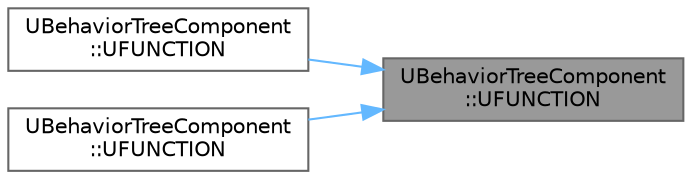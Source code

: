 digraph "UBehaviorTreeComponent::UFUNCTION"
{
 // INTERACTIVE_SVG=YES
 // LATEX_PDF_SIZE
  bgcolor="transparent";
  edge [fontname=Helvetica,fontsize=10,labelfontname=Helvetica,labelfontsize=10];
  node [fontname=Helvetica,fontsize=10,shape=box,height=0.2,width=0.4];
  rankdir="RL";
  Node1 [id="Node000001",label="UBehaviorTreeComponent\l::UFUNCTION",height=0.2,width=0.4,color="gray40", fillcolor="grey60", style="filled", fontcolor="black",tooltip=" "];
  Node1 -> Node2 [id="edge1_Node000001_Node000002",dir="back",color="steelblue1",style="solid",tooltip=" "];
  Node2 [id="Node000002",label="UBehaviorTreeComponent\l::UFUNCTION",height=0.2,width=0.4,color="grey40", fillcolor="white", style="filled",URL="$db/d0f/classUBehaviorTreeComponent.html#a544339be5481c1b37aa3e417cb608a4e",tooltip="assign subtree to RunBehaviorDynamic task specified by tag."];
  Node1 -> Node3 [id="edge2_Node000001_Node000003",dir="back",color="steelblue1",style="solid",tooltip=" "];
  Node3 [id="Node000003",label="UBehaviorTreeComponent\l::UFUNCTION",height=0.2,width=0.4,color="grey40", fillcolor="white", style="filled",URL="$db/d0f/classUBehaviorTreeComponent.html#a092986ecb26c673e9f4faf3a69927a1d",tooltip="add to the cooldown tag's duration"];
}

